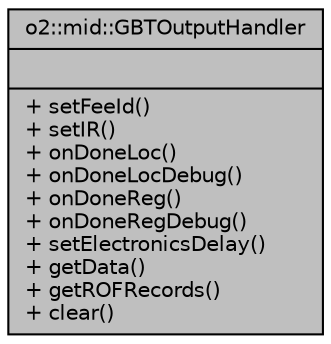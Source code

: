 digraph "o2::mid::GBTOutputHandler"
{
 // INTERACTIVE_SVG=YES
  bgcolor="transparent";
  edge [fontname="Helvetica",fontsize="10",labelfontname="Helvetica",labelfontsize="10"];
  node [fontname="Helvetica",fontsize="10",shape=record];
  Node1 [label="{o2::mid::GBTOutputHandler\n||+ setFeeId()\l+ setIR()\l+ onDoneLoc()\l+ onDoneLocDebug()\l+ onDoneReg()\l+ onDoneRegDebug()\l+ setElectronicsDelay()\l+ getData()\l+ getROFRecords()\l+ clear()\l}",height=0.2,width=0.4,color="black", fillcolor="grey75", style="filled", fontcolor="black"];
}
